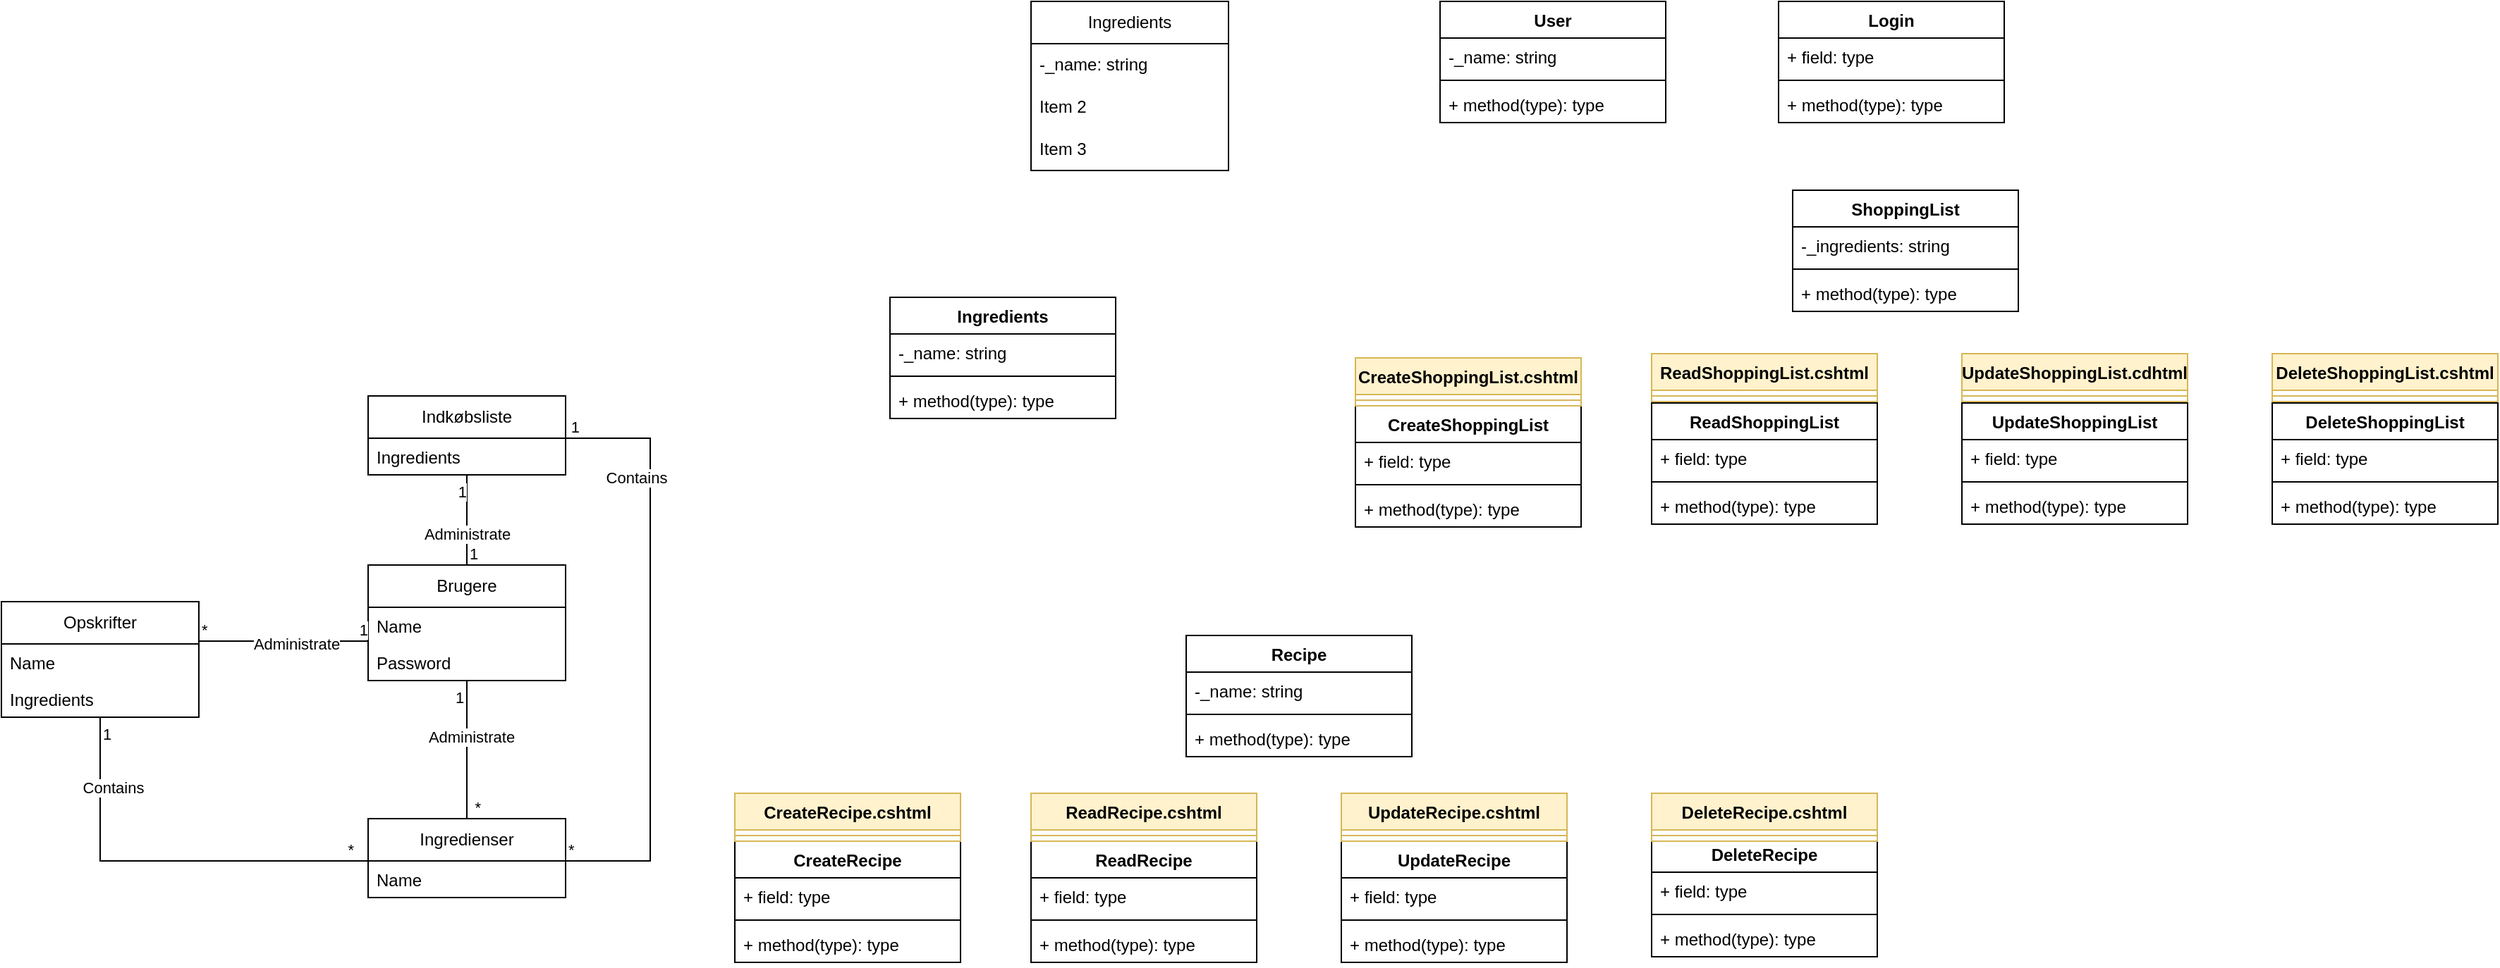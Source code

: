 <mxfile version="24.7.16">
  <diagram name="Page-1" id="929967ad-93f9-6ef4-fab6-5d389245f69c">
    <mxGraphModel dx="1485" dy="2079" grid="1" gridSize="10" guides="1" tooltips="1" connect="1" arrows="1" fold="1" page="1" pageScale="1.5" pageWidth="1169" pageHeight="826" background="none" math="0" shadow="0">
      <root>
        <mxCell id="0" style=";html=1;" />
        <mxCell id="1" style=";html=1;" parent="0" />
        <mxCell id="S16UhWUdueVycTpBz9DC-1" value="Ingredienser" style="swimlane;fontStyle=0;childLayout=stackLayout;horizontal=1;startSize=30;horizontalStack=0;resizeParent=1;resizeParentMax=0;resizeLast=0;collapsible=1;marginBottom=0;whiteSpace=wrap;html=1;" parent="1" vertex="1">
          <mxGeometry x="280" y="380" width="140" height="56" as="geometry" />
        </mxCell>
        <mxCell id="xfT99TKuTY2AC6sLYti0-56" value="Name" style="text;strokeColor=none;fillColor=none;align=left;verticalAlign=top;spacingLeft=4;spacingRight=4;overflow=hidden;rotatable=0;points=[[0,0.5],[1,0.5]];portConstraint=eastwest;whiteSpace=wrap;html=1;" parent="S16UhWUdueVycTpBz9DC-1" vertex="1">
          <mxGeometry y="30" width="140" height="26" as="geometry" />
        </mxCell>
        <mxCell id="S16UhWUdueVycTpBz9DC-5" value="Opskrifter" style="swimlane;fontStyle=0;childLayout=stackLayout;horizontal=1;startSize=30;horizontalStack=0;resizeParent=1;resizeParentMax=0;resizeLast=0;collapsible=1;marginBottom=0;whiteSpace=wrap;html=1;" parent="1" vertex="1">
          <mxGeometry x="20" y="226" width="140" height="82" as="geometry" />
        </mxCell>
        <mxCell id="xfT99TKuTY2AC6sLYti0-57" value="Name" style="text;strokeColor=none;fillColor=none;align=left;verticalAlign=top;spacingLeft=4;spacingRight=4;overflow=hidden;rotatable=0;points=[[0,0.5],[1,0.5]];portConstraint=eastwest;whiteSpace=wrap;html=1;" parent="S16UhWUdueVycTpBz9DC-5" vertex="1">
          <mxGeometry y="30" width="140" height="26" as="geometry" />
        </mxCell>
        <mxCell id="xfT99TKuTY2AC6sLYti0-50" value="Ingredients" style="text;strokeColor=none;fillColor=none;align=left;verticalAlign=top;spacingLeft=4;spacingRight=4;overflow=hidden;rotatable=0;points=[[0,0.5],[1,0.5]];portConstraint=eastwest;whiteSpace=wrap;html=1;" parent="S16UhWUdueVycTpBz9DC-5" vertex="1">
          <mxGeometry y="56" width="140" height="26" as="geometry" />
        </mxCell>
        <mxCell id="S16UhWUdueVycTpBz9DC-9" value="Brugere" style="swimlane;fontStyle=0;childLayout=stackLayout;horizontal=1;startSize=30;horizontalStack=0;resizeParent=1;resizeParentMax=0;resizeLast=0;collapsible=1;marginBottom=0;whiteSpace=wrap;html=1;" parent="1" vertex="1">
          <mxGeometry x="280" y="200" width="140" height="82" as="geometry" />
        </mxCell>
        <mxCell id="xfT99TKuTY2AC6sLYti0-53" value="Name" style="text;strokeColor=none;fillColor=none;align=left;verticalAlign=top;spacingLeft=4;spacingRight=4;overflow=hidden;rotatable=0;points=[[0,0.5],[1,0.5]];portConstraint=eastwest;whiteSpace=wrap;html=1;" parent="S16UhWUdueVycTpBz9DC-9" vertex="1">
          <mxGeometry y="30" width="140" height="26" as="geometry" />
        </mxCell>
        <mxCell id="xfT99TKuTY2AC6sLYti0-54" value="Password" style="text;strokeColor=none;fillColor=none;align=left;verticalAlign=top;spacingLeft=4;spacingRight=4;overflow=hidden;rotatable=0;points=[[0,0.5],[1,0.5]];portConstraint=eastwest;whiteSpace=wrap;html=1;" parent="S16UhWUdueVycTpBz9DC-9" vertex="1">
          <mxGeometry y="56" width="140" height="26" as="geometry" />
        </mxCell>
        <mxCell id="S16UhWUdueVycTpBz9DC-13" value="Indkøbsliste" style="swimlane;fontStyle=0;childLayout=stackLayout;horizontal=1;startSize=30;horizontalStack=0;resizeParent=1;resizeParentMax=0;resizeLast=0;collapsible=1;marginBottom=0;whiteSpace=wrap;html=1;" parent="1" vertex="1">
          <mxGeometry x="280" y="80" width="140" height="56" as="geometry" />
        </mxCell>
        <mxCell id="xfT99TKuTY2AC6sLYti0-48" value="Ingredients" style="text;strokeColor=none;fillColor=none;align=left;verticalAlign=top;spacingLeft=4;spacingRight=4;overflow=hidden;rotatable=0;points=[[0,0.5],[1,0.5]];portConstraint=eastwest;whiteSpace=wrap;html=1;" parent="S16UhWUdueVycTpBz9DC-13" vertex="1">
          <mxGeometry y="30" width="140" height="26" as="geometry" />
        </mxCell>
        <mxCell id="xfT99TKuTY2AC6sLYti0-23" value="" style="endArrow=none;html=1;edgeStyle=orthogonalEdgeStyle;rounded=0;" parent="1" source="S16UhWUdueVycTpBz9DC-5" target="S16UhWUdueVycTpBz9DC-1" edge="1">
          <mxGeometry relative="1" as="geometry">
            <mxPoint x="70" y="370" as="sourcePoint" />
            <mxPoint x="230" y="370" as="targetPoint" />
            <Array as="points">
              <mxPoint x="90" y="410" />
            </Array>
          </mxGeometry>
        </mxCell>
        <mxCell id="xfT99TKuTY2AC6sLYti0-24" value="1" style="edgeLabel;resizable=0;html=1;align=left;verticalAlign=bottom;" parent="xfT99TKuTY2AC6sLYti0-23" connectable="0" vertex="1">
          <mxGeometry x="-1" relative="1" as="geometry">
            <mxPoint y="20" as="offset" />
          </mxGeometry>
        </mxCell>
        <mxCell id="xfT99TKuTY2AC6sLYti0-25" value="*" style="edgeLabel;resizable=0;html=1;align=right;verticalAlign=bottom;" parent="xfT99TKuTY2AC6sLYti0-23" connectable="0" vertex="1">
          <mxGeometry x="1" relative="1" as="geometry">
            <mxPoint x="-10" as="offset" />
          </mxGeometry>
        </mxCell>
        <mxCell id="xfT99TKuTY2AC6sLYti0-41" value="Contains" style="edgeLabel;html=1;align=center;verticalAlign=middle;resizable=0;points=[];" parent="xfT99TKuTY2AC6sLYti0-23" connectable="0" vertex="1">
          <mxGeometry x="-0.239" y="-2" relative="1" as="geometry">
            <mxPoint y="-54" as="offset" />
          </mxGeometry>
        </mxCell>
        <mxCell id="xfT99TKuTY2AC6sLYti0-26" value="" style="endArrow=none;html=1;edgeStyle=orthogonalEdgeStyle;rounded=0;" parent="1" source="S16UhWUdueVycTpBz9DC-1" target="S16UhWUdueVycTpBz9DC-13" edge="1">
          <mxGeometry relative="1" as="geometry">
            <mxPoint x="570" y="330" as="sourcePoint" />
            <mxPoint x="730" y="330" as="targetPoint" />
            <Array as="points">
              <mxPoint x="480" y="410" />
              <mxPoint x="480" y="110" />
            </Array>
          </mxGeometry>
        </mxCell>
        <mxCell id="xfT99TKuTY2AC6sLYti0-27" value="*" style="edgeLabel;resizable=0;html=1;align=left;verticalAlign=bottom;" parent="xfT99TKuTY2AC6sLYti0-26" connectable="0" vertex="1">
          <mxGeometry x="-1" relative="1" as="geometry" />
        </mxCell>
        <mxCell id="xfT99TKuTY2AC6sLYti0-28" value="1" style="edgeLabel;resizable=0;html=1;align=right;verticalAlign=bottom;" parent="xfT99TKuTY2AC6sLYti0-26" connectable="0" vertex="1">
          <mxGeometry x="1" relative="1" as="geometry">
            <mxPoint x="10" as="offset" />
          </mxGeometry>
        </mxCell>
        <mxCell id="xfT99TKuTY2AC6sLYti0-42" value="Contains" style="edgeLabel;html=1;align=center;verticalAlign=middle;resizable=0;points=[];" parent="xfT99TKuTY2AC6sLYti0-26" connectable="0" vertex="1">
          <mxGeometry x="0.057" y="2" relative="1" as="geometry">
            <mxPoint x="-8" y="-110" as="offset" />
          </mxGeometry>
        </mxCell>
        <mxCell id="xfT99TKuTY2AC6sLYti0-29" value="" style="endArrow=none;html=1;edgeStyle=orthogonalEdgeStyle;rounded=0;" parent="1" source="S16UhWUdueVycTpBz9DC-5" target="S16UhWUdueVycTpBz9DC-9" edge="1">
          <mxGeometry relative="1" as="geometry">
            <mxPoint x="570" y="330" as="sourcePoint" />
            <mxPoint x="730" y="330" as="targetPoint" />
            <Array as="points">
              <mxPoint x="200" y="254" />
              <mxPoint x="200" y="254" />
            </Array>
          </mxGeometry>
        </mxCell>
        <mxCell id="xfT99TKuTY2AC6sLYti0-30" value="*" style="edgeLabel;resizable=0;html=1;align=left;verticalAlign=bottom;" parent="xfT99TKuTY2AC6sLYti0-29" connectable="0" vertex="1">
          <mxGeometry x="-1" relative="1" as="geometry" />
        </mxCell>
        <mxCell id="xfT99TKuTY2AC6sLYti0-31" value="1" style="edgeLabel;resizable=0;html=1;align=right;verticalAlign=bottom;" parent="xfT99TKuTY2AC6sLYti0-29" connectable="0" vertex="1">
          <mxGeometry x="1" relative="1" as="geometry" />
        </mxCell>
        <mxCell id="xfT99TKuTY2AC6sLYti0-45" value="Administrate" style="edgeLabel;html=1;align=center;verticalAlign=middle;resizable=0;points=[];" parent="xfT99TKuTY2AC6sLYti0-29" connectable="0" vertex="1">
          <mxGeometry x="-0.138" y="-2" relative="1" as="geometry">
            <mxPoint x="17" as="offset" />
          </mxGeometry>
        </mxCell>
        <mxCell id="xfT99TKuTY2AC6sLYti0-35" value="" style="endArrow=none;html=1;edgeStyle=orthogonalEdgeStyle;rounded=0;" parent="1" source="S16UhWUdueVycTpBz9DC-9" target="S16UhWUdueVycTpBz9DC-13" edge="1">
          <mxGeometry relative="1" as="geometry">
            <mxPoint x="570" y="330" as="sourcePoint" />
            <mxPoint x="730" y="330" as="targetPoint" />
          </mxGeometry>
        </mxCell>
        <mxCell id="xfT99TKuTY2AC6sLYti0-36" value="1" style="edgeLabel;resizable=0;html=1;align=left;verticalAlign=bottom;" parent="xfT99TKuTY2AC6sLYti0-35" connectable="0" vertex="1">
          <mxGeometry x="-1" relative="1" as="geometry" />
        </mxCell>
        <mxCell id="xfT99TKuTY2AC6sLYti0-37" value="1" style="edgeLabel;resizable=0;html=1;align=right;verticalAlign=bottom;" parent="xfT99TKuTY2AC6sLYti0-35" connectable="0" vertex="1">
          <mxGeometry x="1" relative="1" as="geometry">
            <mxPoint y="20" as="offset" />
          </mxGeometry>
        </mxCell>
        <mxCell id="xfT99TKuTY2AC6sLYti0-43" value="Administrate" style="edgeLabel;html=1;align=center;verticalAlign=middle;resizable=0;points=[];" parent="xfT99TKuTY2AC6sLYti0-35" connectable="0" vertex="1">
          <mxGeometry x="-0.156" relative="1" as="geometry">
            <mxPoint y="5" as="offset" />
          </mxGeometry>
        </mxCell>
        <mxCell id="xfT99TKuTY2AC6sLYti0-38" value="" style="endArrow=none;html=1;edgeStyle=orthogonalEdgeStyle;rounded=0;" parent="1" source="S16UhWUdueVycTpBz9DC-9" target="S16UhWUdueVycTpBz9DC-1" edge="1">
          <mxGeometry relative="1" as="geometry">
            <mxPoint x="570" y="330" as="sourcePoint" />
            <mxPoint x="730" y="330" as="targetPoint" />
          </mxGeometry>
        </mxCell>
        <mxCell id="xfT99TKuTY2AC6sLYti0-39" value="1" style="edgeLabel;resizable=0;html=1;align=left;verticalAlign=bottom;" parent="xfT99TKuTY2AC6sLYti0-38" connectable="0" vertex="1">
          <mxGeometry x="-1" relative="1" as="geometry">
            <mxPoint x="-10" y="20" as="offset" />
          </mxGeometry>
        </mxCell>
        <mxCell id="xfT99TKuTY2AC6sLYti0-40" value="*" style="edgeLabel;resizable=0;html=1;align=right;verticalAlign=bottom;" parent="xfT99TKuTY2AC6sLYti0-38" connectable="0" vertex="1">
          <mxGeometry x="1" relative="1" as="geometry">
            <mxPoint x="10" as="offset" />
          </mxGeometry>
        </mxCell>
        <mxCell id="xfT99TKuTY2AC6sLYti0-44" value="Administrate" style="edgeLabel;html=1;align=center;verticalAlign=middle;resizable=0;points=[];" parent="xfT99TKuTY2AC6sLYti0-38" connectable="0" vertex="1">
          <mxGeometry x="0.056" y="3" relative="1" as="geometry">
            <mxPoint y="-12" as="offset" />
          </mxGeometry>
        </mxCell>
        <mxCell id="S16UhWUdueVycTpBz9DC-59" value="Ingredients" style="swimlane;fontStyle=0;childLayout=stackLayout;horizontal=1;startSize=30;horizontalStack=0;resizeParent=1;resizeParentMax=0;resizeLast=0;collapsible=1;marginBottom=0;whiteSpace=wrap;html=1;" parent="1" vertex="1">
          <mxGeometry x="750" y="-200" width="140" height="120" as="geometry" />
        </mxCell>
        <mxCell id="S16UhWUdueVycTpBz9DC-60" value="-_name: string" style="text;strokeColor=none;fillColor=none;align=left;verticalAlign=middle;spacingLeft=4;spacingRight=4;overflow=hidden;points=[[0,0.5],[1,0.5]];portConstraint=eastwest;rotatable=0;whiteSpace=wrap;html=1;" parent="S16UhWUdueVycTpBz9DC-59" vertex="1">
          <mxGeometry y="30" width="140" height="30" as="geometry" />
        </mxCell>
        <mxCell id="S16UhWUdueVycTpBz9DC-61" value="Item 2" style="text;strokeColor=none;fillColor=none;align=left;verticalAlign=middle;spacingLeft=4;spacingRight=4;overflow=hidden;points=[[0,0.5],[1,0.5]];portConstraint=eastwest;rotatable=0;whiteSpace=wrap;html=1;" parent="S16UhWUdueVycTpBz9DC-59" vertex="1">
          <mxGeometry y="60" width="140" height="30" as="geometry" />
        </mxCell>
        <mxCell id="S16UhWUdueVycTpBz9DC-62" value="Item 3" style="text;strokeColor=none;fillColor=none;align=left;verticalAlign=middle;spacingLeft=4;spacingRight=4;overflow=hidden;points=[[0,0.5],[1,0.5]];portConstraint=eastwest;rotatable=0;whiteSpace=wrap;html=1;" parent="S16UhWUdueVycTpBz9DC-59" vertex="1">
          <mxGeometry y="90" width="140" height="30" as="geometry" />
        </mxCell>
        <mxCell id="S16UhWUdueVycTpBz9DC-67" value="CreateRecipe" style="swimlane;fontStyle=1;align=center;verticalAlign=top;childLayout=stackLayout;horizontal=1;startSize=26;horizontalStack=0;resizeParent=1;resizeParentMax=0;resizeLast=0;collapsible=1;marginBottom=0;whiteSpace=wrap;html=1;" parent="1" vertex="1">
          <mxGeometry x="540" y="396" width="160" height="86" as="geometry" />
        </mxCell>
        <mxCell id="S16UhWUdueVycTpBz9DC-68" value="+ field: type" style="text;strokeColor=none;fillColor=none;align=left;verticalAlign=top;spacingLeft=4;spacingRight=4;overflow=hidden;rotatable=0;points=[[0,0.5],[1,0.5]];portConstraint=eastwest;whiteSpace=wrap;html=1;" parent="S16UhWUdueVycTpBz9DC-67" vertex="1">
          <mxGeometry y="26" width="160" height="26" as="geometry" />
        </mxCell>
        <mxCell id="S16UhWUdueVycTpBz9DC-69" value="" style="line;strokeWidth=1;fillColor=none;align=left;verticalAlign=middle;spacingTop=-1;spacingLeft=3;spacingRight=3;rotatable=0;labelPosition=right;points=[];portConstraint=eastwest;strokeColor=inherit;" parent="S16UhWUdueVycTpBz9DC-67" vertex="1">
          <mxGeometry y="52" width="160" height="8" as="geometry" />
        </mxCell>
        <mxCell id="S16UhWUdueVycTpBz9DC-70" value="+ method(type): type" style="text;strokeColor=none;fillColor=none;align=left;verticalAlign=top;spacingLeft=4;spacingRight=4;overflow=hidden;rotatable=0;points=[[0,0.5],[1,0.5]];portConstraint=eastwest;whiteSpace=wrap;html=1;" parent="S16UhWUdueVycTpBz9DC-67" vertex="1">
          <mxGeometry y="60" width="160" height="26" as="geometry" />
        </mxCell>
        <mxCell id="S16UhWUdueVycTpBz9DC-71" value="ReadRecipe" style="swimlane;fontStyle=1;align=center;verticalAlign=top;childLayout=stackLayout;horizontal=1;startSize=26;horizontalStack=0;resizeParent=1;resizeParentMax=0;resizeLast=0;collapsible=1;marginBottom=0;whiteSpace=wrap;html=1;" parent="1" vertex="1">
          <mxGeometry x="750" y="396" width="160" height="86" as="geometry" />
        </mxCell>
        <mxCell id="S16UhWUdueVycTpBz9DC-72" value="+ field: type" style="text;strokeColor=none;fillColor=none;align=left;verticalAlign=top;spacingLeft=4;spacingRight=4;overflow=hidden;rotatable=0;points=[[0,0.5],[1,0.5]];portConstraint=eastwest;whiteSpace=wrap;html=1;" parent="S16UhWUdueVycTpBz9DC-71" vertex="1">
          <mxGeometry y="26" width="160" height="26" as="geometry" />
        </mxCell>
        <mxCell id="S16UhWUdueVycTpBz9DC-73" value="" style="line;strokeWidth=1;fillColor=none;align=left;verticalAlign=middle;spacingTop=-1;spacingLeft=3;spacingRight=3;rotatable=0;labelPosition=right;points=[];portConstraint=eastwest;strokeColor=inherit;" parent="S16UhWUdueVycTpBz9DC-71" vertex="1">
          <mxGeometry y="52" width="160" height="8" as="geometry" />
        </mxCell>
        <mxCell id="S16UhWUdueVycTpBz9DC-74" value="+ method(type): type" style="text;strokeColor=none;fillColor=none;align=left;verticalAlign=top;spacingLeft=4;spacingRight=4;overflow=hidden;rotatable=0;points=[[0,0.5],[1,0.5]];portConstraint=eastwest;whiteSpace=wrap;html=1;" parent="S16UhWUdueVycTpBz9DC-71" vertex="1">
          <mxGeometry y="60" width="160" height="26" as="geometry" />
        </mxCell>
        <mxCell id="S16UhWUdueVycTpBz9DC-75" value="UpdateRecipe" style="swimlane;fontStyle=1;align=center;verticalAlign=top;childLayout=stackLayout;horizontal=1;startSize=26;horizontalStack=0;resizeParent=1;resizeParentMax=0;resizeLast=0;collapsible=1;marginBottom=0;whiteSpace=wrap;html=1;" parent="1" vertex="1">
          <mxGeometry x="970" y="396" width="160" height="86" as="geometry" />
        </mxCell>
        <mxCell id="S16UhWUdueVycTpBz9DC-76" value="+ field: type" style="text;strokeColor=none;fillColor=none;align=left;verticalAlign=top;spacingLeft=4;spacingRight=4;overflow=hidden;rotatable=0;points=[[0,0.5],[1,0.5]];portConstraint=eastwest;whiteSpace=wrap;html=1;" parent="S16UhWUdueVycTpBz9DC-75" vertex="1">
          <mxGeometry y="26" width="160" height="26" as="geometry" />
        </mxCell>
        <mxCell id="S16UhWUdueVycTpBz9DC-77" value="" style="line;strokeWidth=1;fillColor=none;align=left;verticalAlign=middle;spacingTop=-1;spacingLeft=3;spacingRight=3;rotatable=0;labelPosition=right;points=[];portConstraint=eastwest;strokeColor=inherit;" parent="S16UhWUdueVycTpBz9DC-75" vertex="1">
          <mxGeometry y="52" width="160" height="8" as="geometry" />
        </mxCell>
        <mxCell id="S16UhWUdueVycTpBz9DC-78" value="+ method(type): type" style="text;strokeColor=none;fillColor=none;align=left;verticalAlign=top;spacingLeft=4;spacingRight=4;overflow=hidden;rotatable=0;points=[[0,0.5],[1,0.5]];portConstraint=eastwest;whiteSpace=wrap;html=1;" parent="S16UhWUdueVycTpBz9DC-75" vertex="1">
          <mxGeometry y="60" width="160" height="26" as="geometry" />
        </mxCell>
        <mxCell id="S16UhWUdueVycTpBz9DC-79" value="DeleteRecipe" style="swimlane;fontStyle=1;align=center;verticalAlign=top;childLayout=stackLayout;horizontal=1;startSize=26;horizontalStack=0;resizeParent=1;resizeParentMax=0;resizeLast=0;collapsible=1;marginBottom=0;whiteSpace=wrap;html=1;" parent="1" vertex="1">
          <mxGeometry x="1190" y="392" width="160" height="86" as="geometry" />
        </mxCell>
        <mxCell id="S16UhWUdueVycTpBz9DC-80" value="+ field: type" style="text;strokeColor=none;fillColor=none;align=left;verticalAlign=top;spacingLeft=4;spacingRight=4;overflow=hidden;rotatable=0;points=[[0,0.5],[1,0.5]];portConstraint=eastwest;whiteSpace=wrap;html=1;" parent="S16UhWUdueVycTpBz9DC-79" vertex="1">
          <mxGeometry y="26" width="160" height="26" as="geometry" />
        </mxCell>
        <mxCell id="S16UhWUdueVycTpBz9DC-81" value="" style="line;strokeWidth=1;fillColor=none;align=left;verticalAlign=middle;spacingTop=-1;spacingLeft=3;spacingRight=3;rotatable=0;labelPosition=right;points=[];portConstraint=eastwest;strokeColor=inherit;" parent="S16UhWUdueVycTpBz9DC-79" vertex="1">
          <mxGeometry y="52" width="160" height="8" as="geometry" />
        </mxCell>
        <mxCell id="S16UhWUdueVycTpBz9DC-82" value="+ method(type): type" style="text;strokeColor=none;fillColor=none;align=left;verticalAlign=top;spacingLeft=4;spacingRight=4;overflow=hidden;rotatable=0;points=[[0,0.5],[1,0.5]];portConstraint=eastwest;whiteSpace=wrap;html=1;" parent="S16UhWUdueVycTpBz9DC-79" vertex="1">
          <mxGeometry y="60" width="160" height="26" as="geometry" />
        </mxCell>
        <mxCell id="S16UhWUdueVycTpBz9DC-83" value="CreateShoppingList" style="swimlane;fontStyle=1;align=center;verticalAlign=top;childLayout=stackLayout;horizontal=1;startSize=26;horizontalStack=0;resizeParent=1;resizeParentMax=0;resizeLast=0;collapsible=1;marginBottom=0;whiteSpace=wrap;html=1;" parent="1" vertex="1">
          <mxGeometry x="980" y="87" width="160" height="86" as="geometry" />
        </mxCell>
        <mxCell id="S16UhWUdueVycTpBz9DC-84" value="+ field: type" style="text;strokeColor=none;fillColor=none;align=left;verticalAlign=top;spacingLeft=4;spacingRight=4;overflow=hidden;rotatable=0;points=[[0,0.5],[1,0.5]];portConstraint=eastwest;whiteSpace=wrap;html=1;" parent="S16UhWUdueVycTpBz9DC-83" vertex="1">
          <mxGeometry y="26" width="160" height="26" as="geometry" />
        </mxCell>
        <mxCell id="S16UhWUdueVycTpBz9DC-85" value="" style="line;strokeWidth=1;fillColor=none;align=left;verticalAlign=middle;spacingTop=-1;spacingLeft=3;spacingRight=3;rotatable=0;labelPosition=right;points=[];portConstraint=eastwest;strokeColor=inherit;" parent="S16UhWUdueVycTpBz9DC-83" vertex="1">
          <mxGeometry y="52" width="160" height="8" as="geometry" />
        </mxCell>
        <mxCell id="S16UhWUdueVycTpBz9DC-86" value="+ method(type): type" style="text;strokeColor=none;fillColor=none;align=left;verticalAlign=top;spacingLeft=4;spacingRight=4;overflow=hidden;rotatable=0;points=[[0,0.5],[1,0.5]];portConstraint=eastwest;whiteSpace=wrap;html=1;" parent="S16UhWUdueVycTpBz9DC-83" vertex="1">
          <mxGeometry y="60" width="160" height="26" as="geometry" />
        </mxCell>
        <mxCell id="S16UhWUdueVycTpBz9DC-87" value="ReadShoppingList" style="swimlane;fontStyle=1;align=center;verticalAlign=top;childLayout=stackLayout;horizontal=1;startSize=26;horizontalStack=0;resizeParent=1;resizeParentMax=0;resizeLast=0;collapsible=1;marginBottom=0;whiteSpace=wrap;html=1;" parent="1" vertex="1">
          <mxGeometry x="1190" y="85" width="160" height="86" as="geometry" />
        </mxCell>
        <mxCell id="S16UhWUdueVycTpBz9DC-88" value="+ field: type" style="text;strokeColor=none;fillColor=none;align=left;verticalAlign=top;spacingLeft=4;spacingRight=4;overflow=hidden;rotatable=0;points=[[0,0.5],[1,0.5]];portConstraint=eastwest;whiteSpace=wrap;html=1;" parent="S16UhWUdueVycTpBz9DC-87" vertex="1">
          <mxGeometry y="26" width="160" height="26" as="geometry" />
        </mxCell>
        <mxCell id="S16UhWUdueVycTpBz9DC-89" value="" style="line;strokeWidth=1;fillColor=none;align=left;verticalAlign=middle;spacingTop=-1;spacingLeft=3;spacingRight=3;rotatable=0;labelPosition=right;points=[];portConstraint=eastwest;strokeColor=inherit;" parent="S16UhWUdueVycTpBz9DC-87" vertex="1">
          <mxGeometry y="52" width="160" height="8" as="geometry" />
        </mxCell>
        <mxCell id="S16UhWUdueVycTpBz9DC-90" value="+ method(type): type" style="text;strokeColor=none;fillColor=none;align=left;verticalAlign=top;spacingLeft=4;spacingRight=4;overflow=hidden;rotatable=0;points=[[0,0.5],[1,0.5]];portConstraint=eastwest;whiteSpace=wrap;html=1;" parent="S16UhWUdueVycTpBz9DC-87" vertex="1">
          <mxGeometry y="60" width="160" height="26" as="geometry" />
        </mxCell>
        <mxCell id="S16UhWUdueVycTpBz9DC-91" value="UpdateShoppingList" style="swimlane;fontStyle=1;align=center;verticalAlign=top;childLayout=stackLayout;horizontal=1;startSize=26;horizontalStack=0;resizeParent=1;resizeParentMax=0;resizeLast=0;collapsible=1;marginBottom=0;whiteSpace=wrap;html=1;" parent="1" vertex="1">
          <mxGeometry x="1410" y="85" width="160" height="86" as="geometry" />
        </mxCell>
        <mxCell id="S16UhWUdueVycTpBz9DC-92" value="+ field: type" style="text;strokeColor=none;fillColor=none;align=left;verticalAlign=top;spacingLeft=4;spacingRight=4;overflow=hidden;rotatable=0;points=[[0,0.5],[1,0.5]];portConstraint=eastwest;whiteSpace=wrap;html=1;" parent="S16UhWUdueVycTpBz9DC-91" vertex="1">
          <mxGeometry y="26" width="160" height="26" as="geometry" />
        </mxCell>
        <mxCell id="S16UhWUdueVycTpBz9DC-93" value="" style="line;strokeWidth=1;fillColor=none;align=left;verticalAlign=middle;spacingTop=-1;spacingLeft=3;spacingRight=3;rotatable=0;labelPosition=right;points=[];portConstraint=eastwest;strokeColor=inherit;" parent="S16UhWUdueVycTpBz9DC-91" vertex="1">
          <mxGeometry y="52" width="160" height="8" as="geometry" />
        </mxCell>
        <mxCell id="S16UhWUdueVycTpBz9DC-94" value="+ method(type): type" style="text;strokeColor=none;fillColor=none;align=left;verticalAlign=top;spacingLeft=4;spacingRight=4;overflow=hidden;rotatable=0;points=[[0,0.5],[1,0.5]];portConstraint=eastwest;whiteSpace=wrap;html=1;" parent="S16UhWUdueVycTpBz9DC-91" vertex="1">
          <mxGeometry y="60" width="160" height="26" as="geometry" />
        </mxCell>
        <mxCell id="S16UhWUdueVycTpBz9DC-95" value="DeleteShoppingList" style="swimlane;fontStyle=1;align=center;verticalAlign=top;childLayout=stackLayout;horizontal=1;startSize=26;horizontalStack=0;resizeParent=1;resizeParentMax=0;resizeLast=0;collapsible=1;marginBottom=0;whiteSpace=wrap;html=1;" parent="1" vertex="1">
          <mxGeometry x="1630" y="85" width="160" height="86" as="geometry" />
        </mxCell>
        <mxCell id="S16UhWUdueVycTpBz9DC-96" value="+ field: type" style="text;strokeColor=none;fillColor=none;align=left;verticalAlign=top;spacingLeft=4;spacingRight=4;overflow=hidden;rotatable=0;points=[[0,0.5],[1,0.5]];portConstraint=eastwest;whiteSpace=wrap;html=1;" parent="S16UhWUdueVycTpBz9DC-95" vertex="1">
          <mxGeometry y="26" width="160" height="26" as="geometry" />
        </mxCell>
        <mxCell id="S16UhWUdueVycTpBz9DC-97" value="" style="line;strokeWidth=1;fillColor=none;align=left;verticalAlign=middle;spacingTop=-1;spacingLeft=3;spacingRight=3;rotatable=0;labelPosition=right;points=[];portConstraint=eastwest;strokeColor=inherit;" parent="S16UhWUdueVycTpBz9DC-95" vertex="1">
          <mxGeometry y="52" width="160" height="8" as="geometry" />
        </mxCell>
        <mxCell id="S16UhWUdueVycTpBz9DC-98" value="+ method(type): type" style="text;strokeColor=none;fillColor=none;align=left;verticalAlign=top;spacingLeft=4;spacingRight=4;overflow=hidden;rotatable=0;points=[[0,0.5],[1,0.5]];portConstraint=eastwest;whiteSpace=wrap;html=1;" parent="S16UhWUdueVycTpBz9DC-95" vertex="1">
          <mxGeometry y="60" width="160" height="26" as="geometry" />
        </mxCell>
        <mxCell id="S16UhWUdueVycTpBz9DC-99" value="User" style="swimlane;fontStyle=1;align=center;verticalAlign=top;childLayout=stackLayout;horizontal=1;startSize=26;horizontalStack=0;resizeParent=1;resizeParentMax=0;resizeLast=0;collapsible=1;marginBottom=0;whiteSpace=wrap;html=1;" parent="1" vertex="1">
          <mxGeometry x="1040" y="-200" width="160" height="86" as="geometry" />
        </mxCell>
        <mxCell id="S16UhWUdueVycTpBz9DC-100" value="&lt;div&gt;-_name: string&lt;/div&gt;&lt;div&gt;&lt;br&gt;&lt;/div&gt;" style="text;strokeColor=none;fillColor=none;align=left;verticalAlign=top;spacingLeft=4;spacingRight=4;overflow=hidden;rotatable=0;points=[[0,0.5],[1,0.5]];portConstraint=eastwest;whiteSpace=wrap;html=1;" parent="S16UhWUdueVycTpBz9DC-99" vertex="1">
          <mxGeometry y="26" width="160" height="26" as="geometry" />
        </mxCell>
        <mxCell id="S16UhWUdueVycTpBz9DC-101" value="" style="line;strokeWidth=1;fillColor=none;align=left;verticalAlign=middle;spacingTop=-1;spacingLeft=3;spacingRight=3;rotatable=0;labelPosition=right;points=[];portConstraint=eastwest;strokeColor=inherit;" parent="S16UhWUdueVycTpBz9DC-99" vertex="1">
          <mxGeometry y="52" width="160" height="8" as="geometry" />
        </mxCell>
        <mxCell id="S16UhWUdueVycTpBz9DC-102" value="+ method(type): type" style="text;strokeColor=none;fillColor=none;align=left;verticalAlign=top;spacingLeft=4;spacingRight=4;overflow=hidden;rotatable=0;points=[[0,0.5],[1,0.5]];portConstraint=eastwest;whiteSpace=wrap;html=1;" parent="S16UhWUdueVycTpBz9DC-99" vertex="1">
          <mxGeometry y="60" width="160" height="26" as="geometry" />
        </mxCell>
        <mxCell id="S16UhWUdueVycTpBz9DC-104" value="Ingredients" style="swimlane;fontStyle=1;align=center;verticalAlign=top;childLayout=stackLayout;horizontal=1;startSize=26;horizontalStack=0;resizeParent=1;resizeParentMax=0;resizeLast=0;collapsible=1;marginBottom=0;whiteSpace=wrap;html=1;" parent="1" vertex="1">
          <mxGeometry x="650" y="10" width="160" height="86" as="geometry" />
        </mxCell>
        <mxCell id="S16UhWUdueVycTpBz9DC-105" value="-_name: string" style="text;strokeColor=none;fillColor=none;align=left;verticalAlign=top;spacingLeft=4;spacingRight=4;overflow=hidden;rotatable=0;points=[[0,0.5],[1,0.5]];portConstraint=eastwest;whiteSpace=wrap;html=1;" parent="S16UhWUdueVycTpBz9DC-104" vertex="1">
          <mxGeometry y="26" width="160" height="26" as="geometry" />
        </mxCell>
        <mxCell id="S16UhWUdueVycTpBz9DC-106" value="" style="line;strokeWidth=1;fillColor=none;align=left;verticalAlign=middle;spacingTop=-1;spacingLeft=3;spacingRight=3;rotatable=0;labelPosition=right;points=[];portConstraint=eastwest;strokeColor=inherit;" parent="S16UhWUdueVycTpBz9DC-104" vertex="1">
          <mxGeometry y="52" width="160" height="8" as="geometry" />
        </mxCell>
        <mxCell id="S16UhWUdueVycTpBz9DC-107" value="+ method(type): type" style="text;strokeColor=none;fillColor=none;align=left;verticalAlign=top;spacingLeft=4;spacingRight=4;overflow=hidden;rotatable=0;points=[[0,0.5],[1,0.5]];portConstraint=eastwest;whiteSpace=wrap;html=1;" parent="S16UhWUdueVycTpBz9DC-104" vertex="1">
          <mxGeometry y="60" width="160" height="26" as="geometry" />
        </mxCell>
        <mxCell id="S16UhWUdueVycTpBz9DC-108" value="ShoppingList" style="swimlane;fontStyle=1;align=center;verticalAlign=top;childLayout=stackLayout;horizontal=1;startSize=26;horizontalStack=0;resizeParent=1;resizeParentMax=0;resizeLast=0;collapsible=1;marginBottom=0;whiteSpace=wrap;html=1;" parent="1" vertex="1">
          <mxGeometry x="1290" y="-66" width="160" height="86" as="geometry" />
        </mxCell>
        <mxCell id="S16UhWUdueVycTpBz9DC-109" value="-_ingredients: string" style="text;strokeColor=none;fillColor=none;align=left;verticalAlign=top;spacingLeft=4;spacingRight=4;overflow=hidden;rotatable=0;points=[[0,0.5],[1,0.5]];portConstraint=eastwest;whiteSpace=wrap;html=1;" parent="S16UhWUdueVycTpBz9DC-108" vertex="1">
          <mxGeometry y="26" width="160" height="26" as="geometry" />
        </mxCell>
        <mxCell id="S16UhWUdueVycTpBz9DC-110" value="" style="line;strokeWidth=1;fillColor=none;align=left;verticalAlign=middle;spacingTop=-1;spacingLeft=3;spacingRight=3;rotatable=0;labelPosition=right;points=[];portConstraint=eastwest;strokeColor=inherit;" parent="S16UhWUdueVycTpBz9DC-108" vertex="1">
          <mxGeometry y="52" width="160" height="8" as="geometry" />
        </mxCell>
        <mxCell id="S16UhWUdueVycTpBz9DC-111" value="+ method(type): type" style="text;strokeColor=none;fillColor=none;align=left;verticalAlign=top;spacingLeft=4;spacingRight=4;overflow=hidden;rotatable=0;points=[[0,0.5],[1,0.5]];portConstraint=eastwest;whiteSpace=wrap;html=1;" parent="S16UhWUdueVycTpBz9DC-108" vertex="1">
          <mxGeometry y="60" width="160" height="26" as="geometry" />
        </mxCell>
        <mxCell id="S16UhWUdueVycTpBz9DC-112" value="Recipe" style="swimlane;fontStyle=1;align=center;verticalAlign=top;childLayout=stackLayout;horizontal=1;startSize=26;horizontalStack=0;resizeParent=1;resizeParentMax=0;resizeLast=0;collapsible=1;marginBottom=0;whiteSpace=wrap;html=1;" parent="1" vertex="1">
          <mxGeometry x="860" y="250" width="160" height="86" as="geometry" />
        </mxCell>
        <mxCell id="S16UhWUdueVycTpBz9DC-113" value="-_name: string" style="text;strokeColor=none;fillColor=none;align=left;verticalAlign=top;spacingLeft=4;spacingRight=4;overflow=hidden;rotatable=0;points=[[0,0.5],[1,0.5]];portConstraint=eastwest;whiteSpace=wrap;html=1;" parent="S16UhWUdueVycTpBz9DC-112" vertex="1">
          <mxGeometry y="26" width="160" height="26" as="geometry" />
        </mxCell>
        <mxCell id="S16UhWUdueVycTpBz9DC-114" value="" style="line;strokeWidth=1;fillColor=none;align=left;verticalAlign=middle;spacingTop=-1;spacingLeft=3;spacingRight=3;rotatable=0;labelPosition=right;points=[];portConstraint=eastwest;strokeColor=inherit;" parent="S16UhWUdueVycTpBz9DC-112" vertex="1">
          <mxGeometry y="52" width="160" height="8" as="geometry" />
        </mxCell>
        <mxCell id="S16UhWUdueVycTpBz9DC-115" value="+ method(type): type" style="text;strokeColor=none;fillColor=none;align=left;verticalAlign=top;spacingLeft=4;spacingRight=4;overflow=hidden;rotatable=0;points=[[0,0.5],[1,0.5]];portConstraint=eastwest;whiteSpace=wrap;html=1;" parent="S16UhWUdueVycTpBz9DC-112" vertex="1">
          <mxGeometry y="60" width="160" height="26" as="geometry" />
        </mxCell>
        <mxCell id="S16UhWUdueVycTpBz9DC-116" value="Login" style="swimlane;fontStyle=1;align=center;verticalAlign=top;childLayout=stackLayout;horizontal=1;startSize=26;horizontalStack=0;resizeParent=1;resizeParentMax=0;resizeLast=0;collapsible=1;marginBottom=0;whiteSpace=wrap;html=1;" parent="1" vertex="1">
          <mxGeometry x="1280" y="-200" width="160" height="86" as="geometry" />
        </mxCell>
        <mxCell id="S16UhWUdueVycTpBz9DC-117" value="+ field: type" style="text;strokeColor=none;fillColor=none;align=left;verticalAlign=top;spacingLeft=4;spacingRight=4;overflow=hidden;rotatable=0;points=[[0,0.5],[1,0.5]];portConstraint=eastwest;whiteSpace=wrap;html=1;" parent="S16UhWUdueVycTpBz9DC-116" vertex="1">
          <mxGeometry y="26" width="160" height="26" as="geometry" />
        </mxCell>
        <mxCell id="S16UhWUdueVycTpBz9DC-118" value="" style="line;strokeWidth=1;fillColor=none;align=left;verticalAlign=middle;spacingTop=-1;spacingLeft=3;spacingRight=3;rotatable=0;labelPosition=right;points=[];portConstraint=eastwest;strokeColor=inherit;" parent="S16UhWUdueVycTpBz9DC-116" vertex="1">
          <mxGeometry y="52" width="160" height="8" as="geometry" />
        </mxCell>
        <mxCell id="S16UhWUdueVycTpBz9DC-119" value="+ method(type): type" style="text;strokeColor=none;fillColor=none;align=left;verticalAlign=top;spacingLeft=4;spacingRight=4;overflow=hidden;rotatable=0;points=[[0,0.5],[1,0.5]];portConstraint=eastwest;whiteSpace=wrap;html=1;" parent="S16UhWUdueVycTpBz9DC-116" vertex="1">
          <mxGeometry y="60" width="160" height="26" as="geometry" />
        </mxCell>
        <mxCell id="S16UhWUdueVycTpBz9DC-121" value="CreateRecipe.cshtml" style="swimlane;fontStyle=1;align=center;verticalAlign=top;childLayout=stackLayout;horizontal=1;startSize=26;horizontalStack=0;resizeParent=1;resizeParentMax=0;resizeLast=0;collapsible=1;marginBottom=0;whiteSpace=wrap;html=1;fillColor=#fff2cc;strokeColor=#d6b656;" parent="1" vertex="1">
          <mxGeometry x="540" y="362" width="160" height="34" as="geometry" />
        </mxCell>
        <mxCell id="S16UhWUdueVycTpBz9DC-123" value="" style="line;strokeWidth=1;fillColor=none;align=left;verticalAlign=middle;spacingTop=-1;spacingLeft=3;spacingRight=3;rotatable=0;labelPosition=right;points=[];portConstraint=eastwest;strokeColor=inherit;" parent="S16UhWUdueVycTpBz9DC-121" vertex="1">
          <mxGeometry y="26" width="160" height="8" as="geometry" />
        </mxCell>
        <mxCell id="S16UhWUdueVycTpBz9DC-129" value="ReadRecipe.cshtml" style="swimlane;fontStyle=1;align=center;verticalAlign=top;childLayout=stackLayout;horizontal=1;startSize=26;horizontalStack=0;resizeParent=1;resizeParentMax=0;resizeLast=0;collapsible=1;marginBottom=0;whiteSpace=wrap;html=1;fillColor=#fff2cc;strokeColor=#d6b656;" parent="1" vertex="1">
          <mxGeometry x="750" y="362" width="160" height="34" as="geometry" />
        </mxCell>
        <mxCell id="S16UhWUdueVycTpBz9DC-131" value="" style="line;strokeWidth=1;fillColor=none;align=left;verticalAlign=middle;spacingTop=-1;spacingLeft=3;spacingRight=3;rotatable=0;labelPosition=right;points=[];portConstraint=eastwest;strokeColor=inherit;" parent="S16UhWUdueVycTpBz9DC-129" vertex="1">
          <mxGeometry y="26" width="160" height="8" as="geometry" />
        </mxCell>
        <mxCell id="S16UhWUdueVycTpBz9DC-133" value="UpdateRecipe.cshtml" style="swimlane;fontStyle=1;align=center;verticalAlign=top;childLayout=stackLayout;horizontal=1;startSize=26;horizontalStack=0;resizeParent=1;resizeParentMax=0;resizeLast=0;collapsible=1;marginBottom=0;whiteSpace=wrap;html=1;fillColor=#fff2cc;strokeColor=#d6b656;" parent="1" vertex="1">
          <mxGeometry x="970" y="362" width="160" height="34" as="geometry" />
        </mxCell>
        <mxCell id="S16UhWUdueVycTpBz9DC-135" value="" style="line;strokeWidth=1;fillColor=none;align=left;verticalAlign=middle;spacingTop=-1;spacingLeft=3;spacingRight=3;rotatable=0;labelPosition=right;points=[];portConstraint=eastwest;strokeColor=inherit;" parent="S16UhWUdueVycTpBz9DC-133" vertex="1">
          <mxGeometry y="26" width="160" height="8" as="geometry" />
        </mxCell>
        <mxCell id="S16UhWUdueVycTpBz9DC-137" value="DeleteRecipe.cshtml" style="swimlane;fontStyle=1;align=center;verticalAlign=top;childLayout=stackLayout;horizontal=1;startSize=26;horizontalStack=0;resizeParent=1;resizeParentMax=0;resizeLast=0;collapsible=1;marginBottom=0;whiteSpace=wrap;html=1;fillColor=#fff2cc;strokeColor=#d6b656;" parent="1" vertex="1">
          <mxGeometry x="1190" y="362" width="160" height="34" as="geometry" />
        </mxCell>
        <mxCell id="S16UhWUdueVycTpBz9DC-139" value="" style="line;strokeWidth=1;fillColor=none;align=left;verticalAlign=middle;spacingTop=-1;spacingLeft=3;spacingRight=3;rotatable=0;labelPosition=right;points=[];portConstraint=eastwest;strokeColor=inherit;" parent="S16UhWUdueVycTpBz9DC-137" vertex="1">
          <mxGeometry y="26" width="160" height="8" as="geometry" />
        </mxCell>
        <mxCell id="S16UhWUdueVycTpBz9DC-141" value="CreateShoppingList.cshtml&lt;div&gt;&lt;br&gt;&lt;/div&gt;" style="swimlane;fontStyle=1;align=center;verticalAlign=top;childLayout=stackLayout;horizontal=1;startSize=26;horizontalStack=0;resizeParent=1;resizeParentMax=0;resizeLast=0;collapsible=1;marginBottom=0;whiteSpace=wrap;html=1;fillColor=#fff2cc;strokeColor=#d6b656;" parent="1" vertex="1">
          <mxGeometry x="980" y="53" width="160" height="34" as="geometry" />
        </mxCell>
        <mxCell id="S16UhWUdueVycTpBz9DC-143" value="" style="line;strokeWidth=1;fillColor=none;align=left;verticalAlign=middle;spacingTop=-1;spacingLeft=3;spacingRight=3;rotatable=0;labelPosition=right;points=[];portConstraint=eastwest;strokeColor=inherit;" parent="S16UhWUdueVycTpBz9DC-141" vertex="1">
          <mxGeometry y="26" width="160" height="8" as="geometry" />
        </mxCell>
        <mxCell id="S16UhWUdueVycTpBz9DC-145" value="ReadShoppingList.cshtml&lt;div&gt;&lt;br&gt;&lt;div&gt;&lt;br&gt;&lt;/div&gt;&lt;/div&gt;" style="swimlane;fontStyle=1;align=center;verticalAlign=top;childLayout=stackLayout;horizontal=1;startSize=26;horizontalStack=0;resizeParent=1;resizeParentMax=0;resizeLast=0;collapsible=1;marginBottom=0;whiteSpace=wrap;html=1;fillColor=#fff2cc;strokeColor=#d6b656;" parent="1" vertex="1">
          <mxGeometry x="1190" y="50" width="160" height="34" as="geometry" />
        </mxCell>
        <mxCell id="S16UhWUdueVycTpBz9DC-147" value="" style="line;strokeWidth=1;fillColor=none;align=left;verticalAlign=middle;spacingTop=-1;spacingLeft=3;spacingRight=3;rotatable=0;labelPosition=right;points=[];portConstraint=eastwest;strokeColor=inherit;" parent="S16UhWUdueVycTpBz9DC-145" vertex="1">
          <mxGeometry y="26" width="160" height="8" as="geometry" />
        </mxCell>
        <mxCell id="S16UhWUdueVycTpBz9DC-149" value="UpdateShoppingList.cdhtml&lt;div&gt;&lt;br&gt;&lt;/div&gt;" style="swimlane;fontStyle=1;align=center;verticalAlign=top;childLayout=stackLayout;horizontal=1;startSize=26;horizontalStack=0;resizeParent=1;resizeParentMax=0;resizeLast=0;collapsible=1;marginBottom=0;whiteSpace=wrap;html=1;fillColor=#fff2cc;strokeColor=#d6b656;" parent="1" vertex="1">
          <mxGeometry x="1410" y="50" width="160" height="34" as="geometry" />
        </mxCell>
        <mxCell id="S16UhWUdueVycTpBz9DC-151" value="" style="line;strokeWidth=1;fillColor=none;align=left;verticalAlign=middle;spacingTop=-1;spacingLeft=3;spacingRight=3;rotatable=0;labelPosition=right;points=[];portConstraint=eastwest;strokeColor=inherit;" parent="S16UhWUdueVycTpBz9DC-149" vertex="1">
          <mxGeometry y="26" width="160" height="8" as="geometry" />
        </mxCell>
        <mxCell id="S16UhWUdueVycTpBz9DC-153" value="DeleteShoppingList.cshtml&lt;div&gt;&lt;br&gt;&lt;/div&gt;" style="swimlane;fontStyle=1;align=center;verticalAlign=top;childLayout=stackLayout;horizontal=1;startSize=26;horizontalStack=0;resizeParent=1;resizeParentMax=0;resizeLast=0;collapsible=1;marginBottom=0;whiteSpace=wrap;html=1;fillColor=#fff2cc;strokeColor=#d6b656;" parent="1" vertex="1">
          <mxGeometry x="1630" y="50" width="160" height="34" as="geometry" />
        </mxCell>
        <mxCell id="S16UhWUdueVycTpBz9DC-155" value="" style="line;strokeWidth=1;fillColor=none;align=left;verticalAlign=middle;spacingTop=-1;spacingLeft=3;spacingRight=3;rotatable=0;labelPosition=right;points=[];portConstraint=eastwest;strokeColor=inherit;" parent="S16UhWUdueVycTpBz9DC-153" vertex="1">
          <mxGeometry y="26" width="160" height="8" as="geometry" />
        </mxCell>
      </root>
    </mxGraphModel>
  </diagram>
</mxfile>

